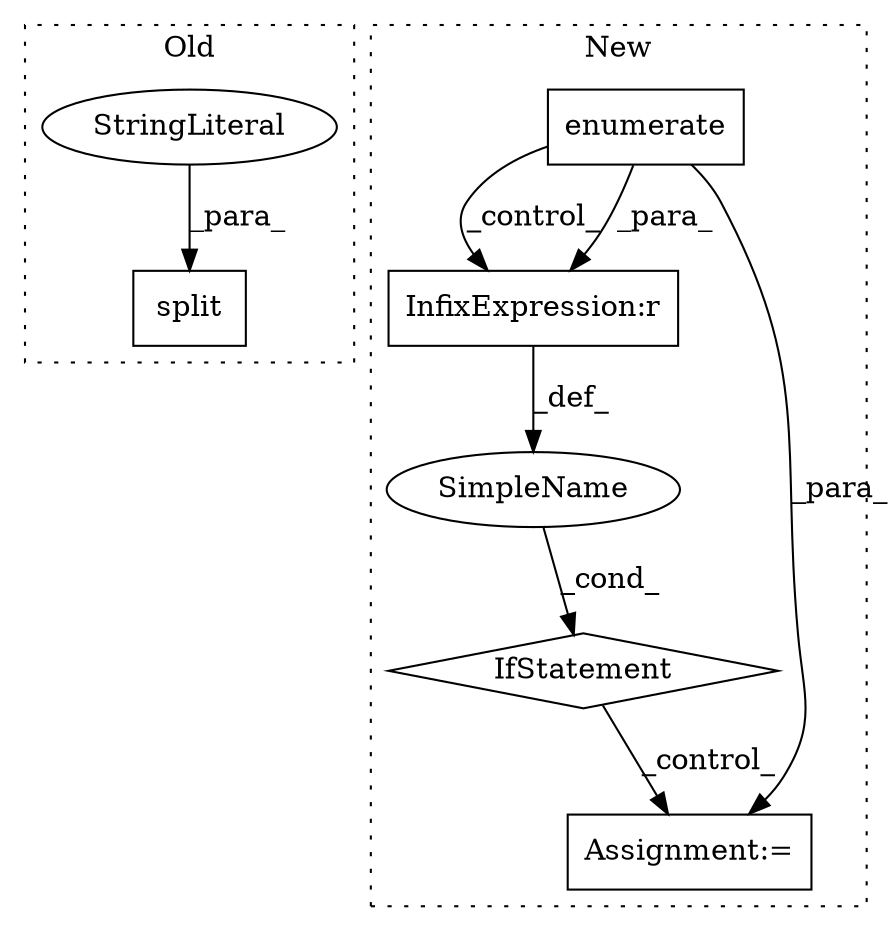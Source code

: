 digraph G {
subgraph cluster0 {
1 [label="split" a="32" s="8679,8688" l="6,1" shape="box"];
5 [label="StringLiteral" a="45" s="8685" l="3" shape="ellipse"];
label = "Old";
style="dotted";
}
subgraph cluster1 {
2 [label="enumerate" a="32" s="8036,8062" l="10,1" shape="box"];
3 [label="IfStatement" a="25" s="8616,8646" l="4,2" shape="diamond"];
4 [label="InfixExpression:r" a="27" s="8627" l="4" shape="box"];
6 [label="Assignment:=" a="7" s="8679" l="1" shape="box"];
7 [label="SimpleName" a="42" s="" l="" shape="ellipse"];
label = "New";
style="dotted";
}
2 -> 4 [label="_control_"];
2 -> 6 [label="_para_"];
2 -> 4 [label="_para_"];
3 -> 6 [label="_control_"];
4 -> 7 [label="_def_"];
5 -> 1 [label="_para_"];
7 -> 3 [label="_cond_"];
}